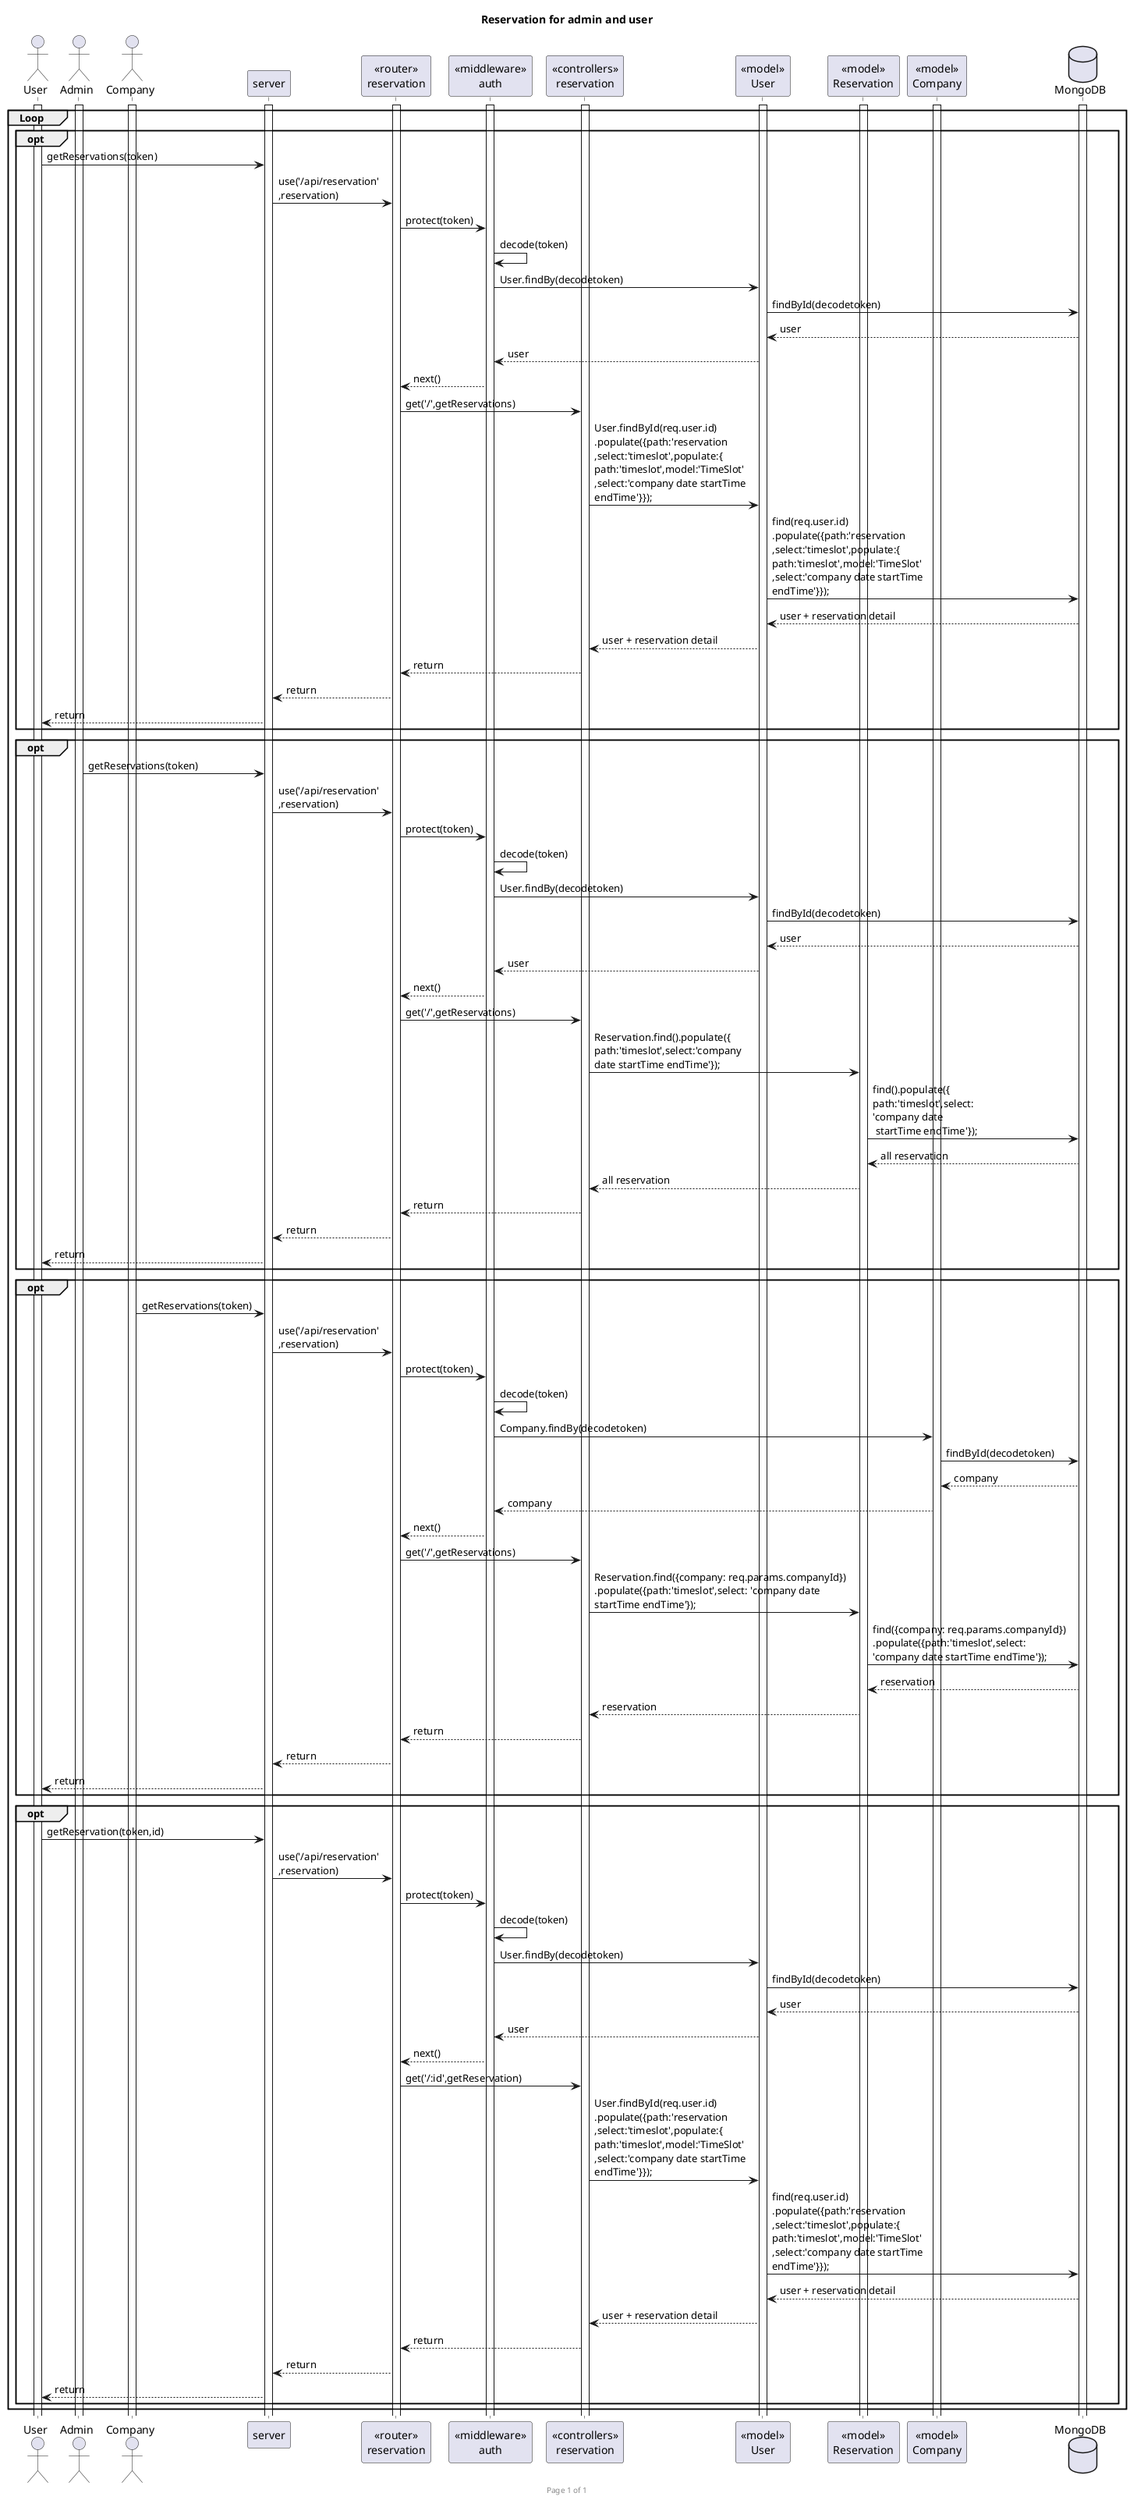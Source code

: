@startuml

footer Page %page% of %lastpage%
title "Reservation for admin and user"


actor "User" as user
actor "Admin" as admin
actor "Company" as company
participant "server" as server
participant "<<router>>\nreservation" as routerReserv
participant "<<middleware>>\nauth" as middleAuth
participant "<<controllers>>\nreservation" as controllersReserv
participant "<<model>>\nUser" as modelUser
participant "<<model>>\nReservation" as modelReserv
participant "<<model>>\nCompany" as modelComp
database "MongoDB" as mongoDB

'company get reservations only

group Loop
    'get reservations for user
    group opt 
        activate user
        activate server
        activate routerReserv
        activate middleAuth
        activate controllersReserv
        activate modelUser
        activate modelReserv
        activate mongoDB
        activate admin
        activate company
        activate modelComp
        user->server :getReservations(token)
        server->routerReserv :use('/api/reservation'\n,reservation)
        routerReserv -> middleAuth : protect(token)
        middleAuth -> middleAuth : decode(token)
        middleAuth -> modelUser : User.findBy(decodetoken)
        modelUser -> mongoDB : findById(decodetoken)

        modelUser <-- mongoDB : user
        middleAuth <-- modelUser : user
        routerReserv <-- middleAuth : next()

        routerReserv -> controllersReserv : get('/',getReservations)
        controllersReserv -> modelUser :  User.findById(req.user.id)\n.populate({path:'reservation\n,select:'timeslot',populate:{\npath:'timeslot',model:'TimeSlot'\n,select:'company date startTime\nendTime'}});
        modelUser -> mongoDB :  find(req.user.id)\n.populate({path:'reservation\n,select:'timeslot',populate:{\npath:'timeslot',model:'TimeSlot'\n,select:'company date startTime\nendTime'}});

        modelUser <-- mongoDB : user + reservation detail
        controllersReserv <-- modelUser : user + reservation detail
        routerReserv <-- controllersReserv : return
        server <-- routerReserv : return
        user <-- server : return
    end

    'get reservations for admin
     group opt 
        admin->server :getReservations(token)
        server->routerReserv :use('/api/reservation'\n,reservation)
        routerReserv -> middleAuth : protect(token)
        middleAuth -> middleAuth : decode(token)
        middleAuth -> modelUser : User.findBy(decodetoken)
        modelUser -> mongoDB : findById(decodetoken)

        modelUser <-- mongoDB : user
        middleAuth <-- modelUser : user
        routerReserv <-- middleAuth : next()

        routerReserv -> controllersReserv : get('/',getReservations)
        controllersReserv -> modelReserv :  Reservation.find().populate({\npath:'timeslot',select:'company \ndate startTime endTime'});
        modelReserv -> mongoDB :  find().populate({\npath:'timeslot',select:\n'company date\n startTime endTime'});

        modelReserv <-- mongoDB : all reservation
        controllersReserv <-- modelReserv : all reservation
        routerReserv <-- controllersReserv : return
        server <-- routerReserv : return
        user <-- server : return
    end

    'get reservations for compaany
    group opt 
        company->server :getReservations(token)
        server->routerReserv :use('/api/reservation'\n,reservation)
        routerReserv -> middleAuth : protect(token)
        middleAuth -> middleAuth : decode(token)
        middleAuth -> modelComp : Company.findBy(decodetoken)
        modelComp -> mongoDB : findById(decodetoken)

        modelComp <-- mongoDB : company
        middleAuth <-- modelComp : company
        routerReserv <-- middleAuth : next()

        routerReserv -> controllersReserv : get('/',getReservations)
        controllersReserv -> modelReserv :  Reservation.find({company: req.params.companyId})\n.populate({path:'timeslot',select: 'company date\nstartTime endTime'});
        modelReserv -> mongoDB :  find({company: req.params.companyId})\n.populate({path:'timeslot',select:\n'company date startTime endTime'});

        modelReserv <-- mongoDB : reservation
        controllersReserv <-- modelReserv : reservation
        routerReserv <-- controllersReserv : return
        server <-- routerReserv : return
        user <-- server : return
    end

    'get single reservation
    group opt 
        user->server :getReservation(token,id)
        server->routerReserv :use('/api/reservation'\n,reservation)
        routerReserv -> middleAuth : protect(token)
        middleAuth -> middleAuth : decode(token)
        middleAuth -> modelUser : User.findBy(decodetoken)
        modelUser -> mongoDB : findById(decodetoken)

        modelUser <-- mongoDB : user
        middleAuth <-- modelUser : user
        routerReserv <-- middleAuth : next()

        routerReserv -> controllersReserv : get('/:id',getReservation)
        controllersReserv -> modelUser :  User.findById(req.user.id)\n.populate({path:'reservation\n,select:'timeslot',populate:{\npath:'timeslot',model:'TimeSlot'\n,select:'company date startTime\nendTime'}});
        modelUser -> mongoDB :  find(req.user.id)\n.populate({path:'reservation\n,select:'timeslot',populate:{\npath:'timeslot',model:'TimeSlot'\n,select:'company date startTime\nendTime'}});

        modelUser <-- mongoDB : user + reservation detail
        controllersReserv <-- modelUser : user + reservation detail
        routerReserv <-- controllersReserv : return
        server <-- routerReserv : return
        user <-- server : return
    end

end

@enduml




